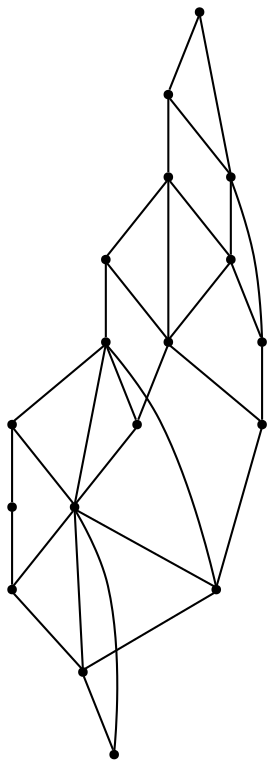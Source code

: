 graph {
  node [shape=point,comment="{\"directed\":false,\"doi\":\"10.1007/978-3-642-11805-0_28\",\"figure\":\"6 (2)\"}"]

  v0 [pos="1196.0769469505133,699.1291326888886"]
  v1 [pos="1156.2973299248274,858.0619257686117"]
  v2 [pos="1156.2973299248274,818.2974356063692"]
  v3 [pos="1156.2973299248274,738.8936228511311"]
  v4 [pos="1156.2973299248274,699.1291326888886"]
  v5 [pos="1116.5803204913473,738.8936228511312"]
  v6 [pos="1116.5803204913473,699.1291326888886"]
  v7 [pos="1116.580320491347,818.297435606369"]
  v8 [pos="1116.580320491347,778.5955292287501"]
  v9 [pos="1116.580320491347,897.7638321462306"]
  v10 [pos="1116.5803204913473,858.0619257686117"]
  v11 [pos="1076.8632951514664,858.0619257686117"]
  v12 [pos="1077.4887507239052,937.4657385238496"]
  v13 [pos="1075.4247202939766,699.1291326888886"]
  v14 [pos="1076.8632951514664,738.8936228511311"]
  v15 [pos="1076.8632951514664,778.5955292287501"]
  v16 [pos="1076.8632951514664,818.2974356063692"]
  v17 [pos="1077.6138386571129,897.7638321462306"]

  v1 -- v2 [id="-2",pos="1156.2973299248274,858.0619257686117 1156.2973299248274,818.2974356063692 1156.2973299248274,818.2974356063692 1156.2973299248274,818.2974356063692"]
  v15 -- v5 [id="-3",pos="1076.8632951514664,778.5955292287501 1116.5803204913473,738.8936228511312 1116.5803204913473,738.8936228511312 1116.5803204913473,738.8936228511312"]
  v12 -- v17 [id="-5",pos="1077.4887507239052,937.4657385238496 1077.6138386571129,897.7638321462306 1077.6138386571129,897.7638321462306 1077.6138386571129,897.7638321462306"]
  v17 -- v11 [id="-7",pos="1077.6138386571129,897.7638321462306 1076.8632951514664,858.0619257686117 1076.8632951514664,858.0619257686117 1076.8632951514664,858.0619257686117"]
  v11 -- v16 [id="-8",pos="1076.8632951514664,858.0619257686117 1076.8632951514664,818.2974356063692 1076.8632951514664,818.2974356063692 1076.8632951514664,818.2974356063692"]
  v16 -- v15 [id="-9",pos="1076.8632951514664,818.2974356063692 1076.8632951514664,778.5955292287501 1076.8632951514664,778.5955292287501 1076.8632951514664,778.5955292287501"]
  v15 -- v14 [id="-10",pos="1076.8632951514664,778.5955292287501 1076.8632951514664,738.8936228511311 1076.8632951514664,738.8936228511311 1076.8632951514664,738.8936228511311"]
  v14 -- v13 [id="-11",pos="1076.8632951514664,738.8936228511311 1075.4247202939766,699.1291326888886 1075.4247202939766,699.1291326888886 1075.4247202939766,699.1291326888886"]
  v17 -- v9 [id="-13",pos="1077.6138386571129,897.7638321462306 1116.580320491347,897.7638321462306 1116.580320491347,897.7638321462306 1116.580320491347,897.7638321462306"]
  v11 -- v10 [id="-17",pos="1076.8632951514664,858.0619257686117 1116.5803204913473,858.0619257686117 1116.5803204913473,858.0619257686117 1116.5803204913473,858.0619257686117"]
  v10 -- v1 [id="-18",pos="1116.5803204913473,858.0619257686117 1156.2973299248274,858.0619257686117 1156.2973299248274,858.0619257686117 1156.2973299248274,858.0619257686117"]
  v16 -- v7 [id="-21",pos="1076.8632951514664,818.2974356063692 1116.580320491347,818.297435606369 1116.580320491347,818.297435606369 1116.580320491347,818.297435606369"]
  v7 -- v2 [id="-22",pos="1116.580320491347,818.297435606369 1156.2973299248274,818.2974356063692 1156.2973299248274,818.2974356063692 1156.2973299248274,818.2974356063692"]
  v15 -- v8 [id="-24",pos="1076.8632951514664,778.5955292287501 1116.580320491347,778.5955292287501 1116.580320491347,778.5955292287501 1116.580320491347,778.5955292287501"]
  v15 -- v3 [id="-26",pos="1076.8632951514664,778.5955292287501 1156.2973299248274,738.8936228511311 1156.2973299248274,738.8936228511311 1156.2973299248274,738.8936228511311"]
  v14 -- v5 [id="-28",pos="1076.8632951514664,738.8936228511311 1116.5803204913473,738.8936228511312 1116.5803204913473,738.8936228511312 1116.5803204913473,738.8936228511312"]
  v5 -- v3 [id="-29",pos="1116.5803204913473,738.8936228511312 1156.2973299248274,738.8936228511311 1156.2973299248274,738.8936228511311 1156.2973299248274,738.8936228511311"]
  v13 -- v6 [id="-32",pos="1075.4247202939766,699.1291326888886 1116.5803204913473,699.1291326888886 1116.5803204913473,699.1291326888886 1116.5803204913473,699.1291326888886"]
  v6 -- v4 [id="-33",pos="1116.5803204913473,699.1291326888886 1156.2973299248274,699.1291326888886 1156.2973299248274,699.1291326888886 1156.2973299248274,699.1291326888886"]
  v4 -- v0 [id="-34",pos="1156.2973299248274,699.1291326888886 1196.0769469505133,699.1291326888886 1196.0769469505133,699.1291326888886 1196.0769469505133,699.1291326888886"]
  v3 -- v4 [id="-36",pos="1156.2973299248274,738.8936228511311 1156.2973299248274,699.1291326888886 1156.2973299248274,699.1291326888886 1156.2973299248274,699.1291326888886"]
  v12 -- v9 [id="-37",pos="1077.4887507239052,937.4657385238496 1116.580320491347,897.7638321462306 1116.580320491347,897.7638321462306 1116.580320491347,897.7638321462306"]
  v11 -- v7 [id="-38",pos="1076.8632951514664,858.0619257686117 1116.580320491347,818.297435606369 1116.580320491347,818.297435606369 1116.580320491347,818.297435606369"]
  v9 -- v1 [id="-39",pos="1116.580320491347,897.7638321462306 1156.2973299248274,858.0619257686117 1156.2973299248274,858.0619257686117 1156.2973299248274,858.0619257686117"]
  v5 -- v4 [id="-40",pos="1116.5803204913473,738.8936228511312 1156.2973299248274,699.1291326888886 1156.2973299248274,699.1291326888886 1156.2973299248274,699.1291326888886"]
  v9 -- v10 [id="-42",pos="1116.580320491347,897.7638321462306 1116.5803204913473,858.0619257686117 1116.5803204913473,858.0619257686117 1116.5803204913473,858.0619257686117"]
  v10 -- v7 [id="-43",pos="1116.5803204913473,858.0619257686117 1116.580320491347,818.297435606369 1116.580320491347,818.297435606369 1116.580320491347,818.297435606369"]
  v7 -- v8 [id="-44",pos="1116.580320491347,818.297435606369 1116.580320491347,778.5955292287501 1116.580320491347,778.5955292287501 1116.580320491347,778.5955292287501"]
  v8 -- v5 [id="-45",pos="1116.580320491347,778.5955292287501 1116.5803204913473,738.8936228511312 1116.5803204913473,738.8936228511312 1116.5803204913473,738.8936228511312"]
  v5 -- v6 [id="-46",pos="1116.5803204913473,738.8936228511312 1116.5803204913473,699.1291326888886 1116.5803204913473,699.1291326888886 1116.5803204913473,699.1291326888886"]
  v5 -- v0 [id="-50",pos="1116.5803204913473,738.8936228511312 1196.0769469505133,699.1291326888886 1196.0769469505133,699.1291326888886 1196.0769469505133,699.1291326888886"]
  v2 -- v3 [id="-53",pos="1156.2973299248274,818.2974356063692 1156.2973299248274,738.8936228511311 1156.2973299248274,738.8936228511311 1156.2973299248274,738.8936228511311"]
}
